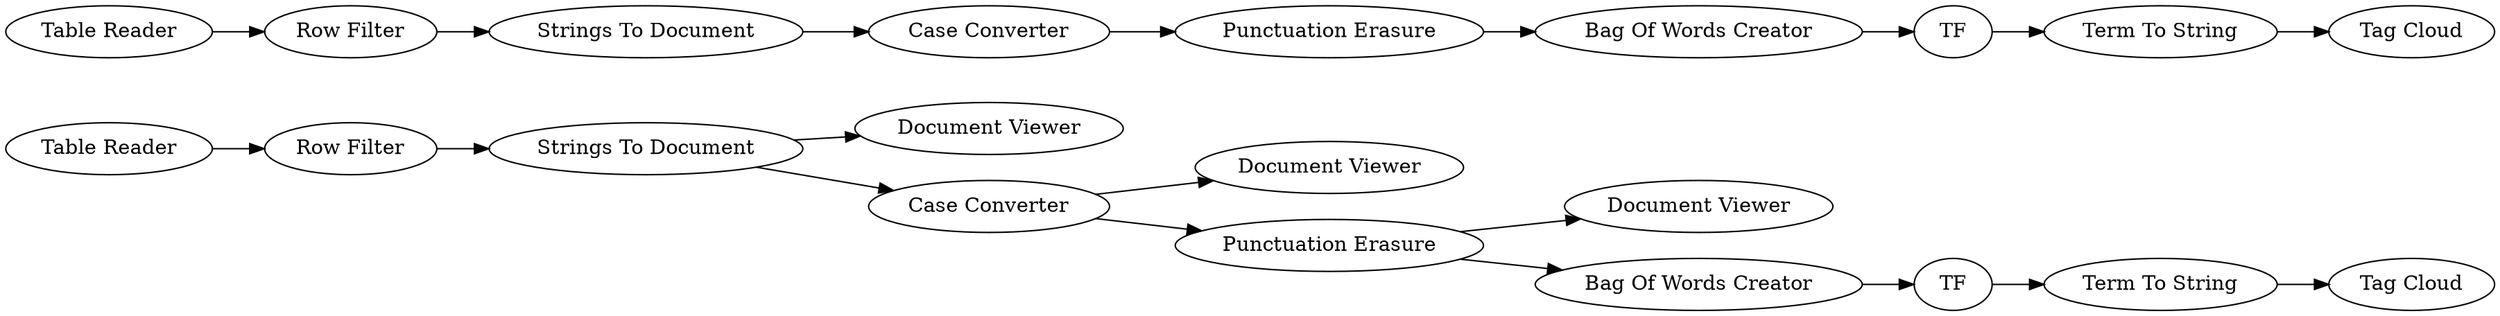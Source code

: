 digraph {
	1 [label="Table Reader"]
	2 [label="Row Filter"]
	3 [label="Strings To Document"]
	4 [label="Document Viewer"]
	5 [label="Case Converter"]
	6 [label="Document Viewer"]
	7 [label="Punctuation Erasure"]
	8 [label="Document Viewer"]
	9 [label="Bag Of Words Creator"]
	11 [label=TF]
	12 [label="Term To String"]
	13 [label="Tag Cloud"]
	18 [label="Table Reader"]
	20 [label="Row Filter"]
	22 [label="Tag Cloud"]
	14 [label="Case Converter"]
	15 [label="Punctuation Erasure"]
	16 [label="Bag Of Words Creator"]
	17 [label="Term To String"]
	19 [label=TF]
	21 [label="Strings To Document"]
	14 -> 15
	15 -> 16
	16 -> 19
	19 -> 17
	21 -> 14
	1 -> 2
	2 -> 3
	3 -> 5
	3 -> 4
	5 -> 7
	5 -> 6
	7 -> 9
	7 -> 8
	9 -> 11
	11 -> 12
	12 -> 13
	18 -> 20
	20 -> 21
	17 -> 22
	rankdir=LR
}
